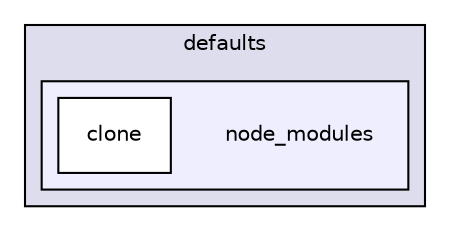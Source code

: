 digraph "gulp-src/node_modules/gulp/node_modules/vinyl-fs/node_modules/defaults/node_modules" {
  compound=true
  node [ fontsize="10", fontname="Helvetica"];
  edge [ labelfontsize="10", labelfontname="Helvetica"];
  subgraph clusterdir_2d02162a61b92e385d076b7b82544439 {
    graph [ bgcolor="#ddddee", pencolor="black", label="defaults" fontname="Helvetica", fontsize="10", URL="dir_2d02162a61b92e385d076b7b82544439.html"]
  subgraph clusterdir_b5e888a8a2dc341c5e5bbb93a0225bd7 {
    graph [ bgcolor="#eeeeff", pencolor="black", label="" URL="dir_b5e888a8a2dc341c5e5bbb93a0225bd7.html"];
    dir_b5e888a8a2dc341c5e5bbb93a0225bd7 [shape=plaintext label="node_modules"];
    dir_ee6e5c4cf9644b369ab10c9e0c5835f9 [shape=box label="clone" color="black" fillcolor="white" style="filled" URL="dir_ee6e5c4cf9644b369ab10c9e0c5835f9.html"];
  }
  }
}
